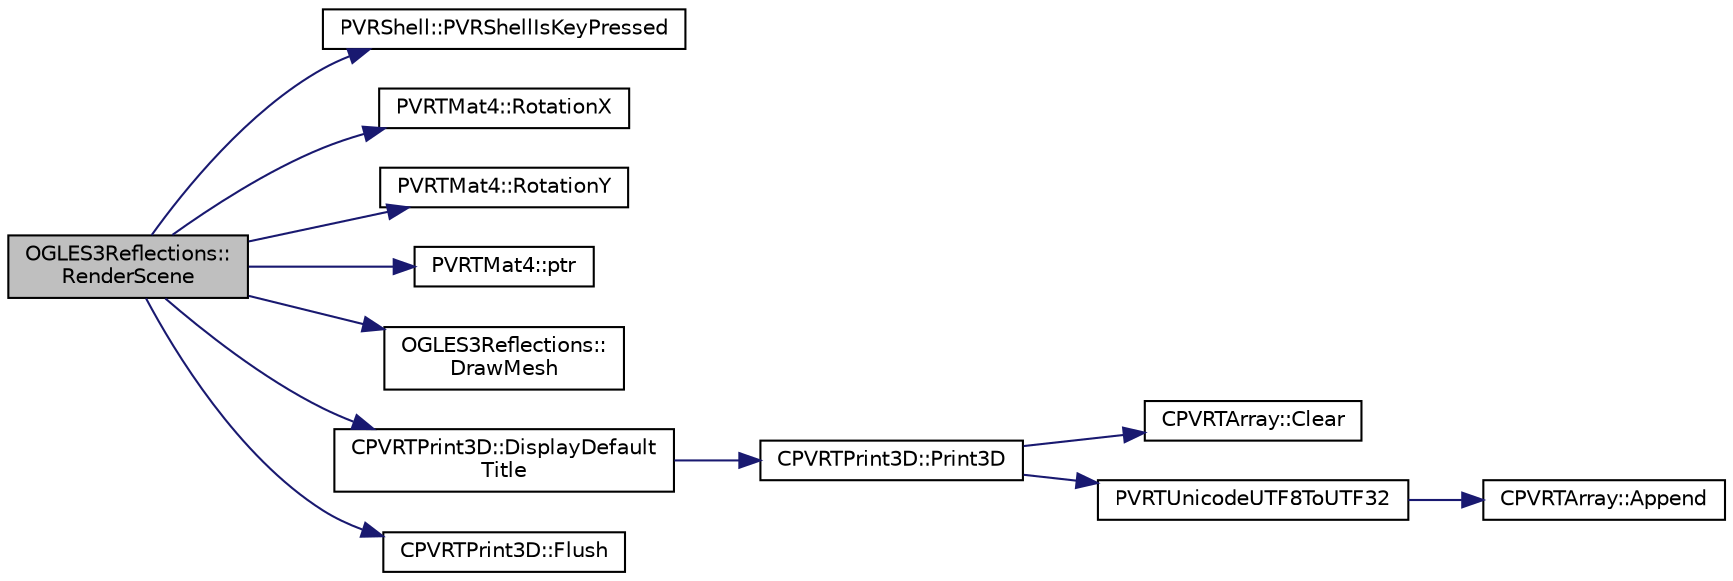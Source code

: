 digraph "OGLES3Reflections::RenderScene"
{
  edge [fontname="Helvetica",fontsize="10",labelfontname="Helvetica",labelfontsize="10"];
  node [fontname="Helvetica",fontsize="10",shape=record];
  rankdir="LR";
  Node1 [label="OGLES3Reflections::\lRenderScene",height=0.2,width=0.4,color="black", fillcolor="grey75", style="filled", fontcolor="black"];
  Node1 -> Node2 [color="midnightblue",fontsize="10",style="solid"];
  Node2 [label="PVRShell::PVRShellIsKeyPressed",height=0.2,width=0.4,color="black", fillcolor="white", style="filled",URL="$class_p_v_r_shell.html#a3771f847321dbc7aa5a9d8647c49b38b",tooltip="Check if a key was pressed. "];
  Node1 -> Node3 [color="midnightblue",fontsize="10",style="solid"];
  Node3 [label="PVRTMat4::RotationX",height=0.2,width=0.4,color="black", fillcolor="white", style="filled",URL="$struct_p_v_r_t_mat4.html#a5fe3d2aedca6a9d96110ce0c8566e7af",tooltip="Calculates a matrix corresponding to a rotation of angle degrees about the X axis. "];
  Node1 -> Node4 [color="midnightblue",fontsize="10",style="solid"];
  Node4 [label="PVRTMat4::RotationY",height=0.2,width=0.4,color="black", fillcolor="white", style="filled",URL="$struct_p_v_r_t_mat4.html#ae963b3a45f031ed3eb6c56f4ce9e5426",tooltip="Calculates a matrix corresponding to a rotation of angle degrees about the Y axis. "];
  Node1 -> Node5 [color="midnightblue",fontsize="10",style="solid"];
  Node5 [label="PVRTMat4::ptr",height=0.2,width=0.4,color="black", fillcolor="white", style="filled",URL="$struct_p_v_r_t_mat4.html#a1bcd0a1b62fa95a853b32ce18429c366",tooltip="Calculates transpose of this matrix. "];
  Node1 -> Node6 [color="midnightblue",fontsize="10",style="solid"];
  Node6 [label="OGLES3Reflections::\lDrawMesh",height=0.2,width=0.4,color="black", fillcolor="white", style="filled",URL="$class_o_g_l_e_s3_reflections.html#a50a6188f067b53ab0b86fd533343d6ef"];
  Node1 -> Node7 [color="midnightblue",fontsize="10",style="solid"];
  Node7 [label="CPVRTPrint3D::DisplayDefault\lTitle",height=0.2,width=0.4,color="black", fillcolor="white", style="filled",URL="$class_c_p_v_r_t_print3_d.html#a2bccb1ef64d69a433696094987799d79",tooltip="Creates a default title with predefined position and colours. It displays as well company logos when ..."];
  Node7 -> Node8 [color="midnightblue",fontsize="10",style="solid"];
  Node8 [label="CPVRTPrint3D::Print3D",height=0.2,width=0.4,color="black", fillcolor="white", style="filled",URL="$class_c_p_v_r_t_print3_d.html#afd98a5ba4e3f9183ceb615566a64f843",tooltip="Display 3D text on screen. CPVRTPrint3D::SetTextures(...) must have been called beforehand. This function accepts formatting in the printf way. "];
  Node8 -> Node9 [color="midnightblue",fontsize="10",style="solid"];
  Node9 [label="CPVRTArray::Clear",height=0.2,width=0.4,color="black", fillcolor="white", style="filled",URL="$class_c_p_v_r_t_array.html#ad1e3c37b05d484c9e5598899d6611440",tooltip="Clears the array. "];
  Node8 -> Node10 [color="midnightblue",fontsize="10",style="solid"];
  Node10 [label="PVRTUnicodeUTF8ToUTF32",height=0.2,width=0.4,color="black", fillcolor="white", style="filled",URL="$_p_v_r_t_unicode_8h.html#a54150f433be76ed547efa36329d48341",tooltip="Decodes a UTF8-encoded string in to Unicode code points (UTF32). If pUTF8 is not null terminated..."];
  Node10 -> Node11 [color="midnightblue",fontsize="10",style="solid"];
  Node11 [label="CPVRTArray::Append",height=0.2,width=0.4,color="black", fillcolor="white", style="filled",URL="$class_c_p_v_r_t_array.html#a1af5aeb05badf2783dbc7ec5b98cead2",tooltip="Appends an element to the end of the array, expanding it if necessary. "];
  Node1 -> Node12 [color="midnightblue",fontsize="10",style="solid"];
  Node12 [label="CPVRTPrint3D::Flush",height=0.2,width=0.4,color="black", fillcolor="white", style="filled",URL="$class_c_p_v_r_t_print3_d.html#ad7d1d707351cc84ec0614487e4acc6b1",tooltip="Flushes all the print text commands. "];
}
